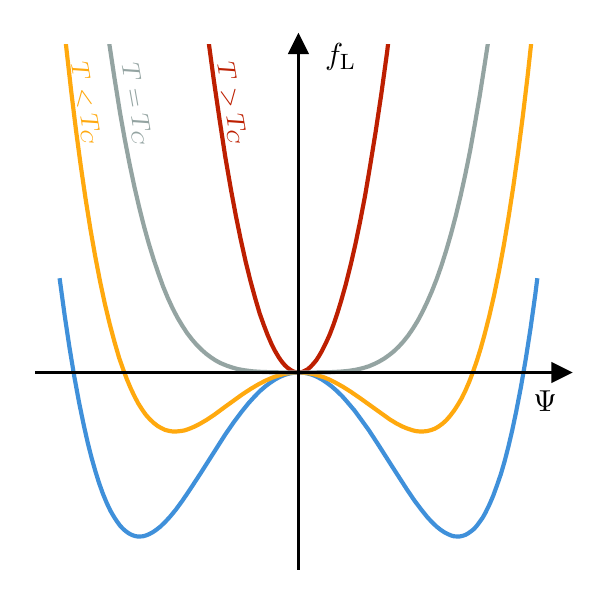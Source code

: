 \begingroup%
\makeatletter%
\begin{pgfpicture}%
\pgfpathrectangle{\pgfpointorigin}{\pgfqpoint{2.75in}{2.75in}}%
\pgfusepath{use as bounding box, clip}%
\begin{pgfscope}%
\pgfsetbuttcap%
\pgfsetmiterjoin%
\definecolor{currentfill}{rgb}{1.0,1.0,1.0}%
\pgfsetfillcolor{currentfill}%
\pgfsetlinewidth{0.0pt}%
\definecolor{currentstroke}{rgb}{1.0,1.0,1.0}%
\pgfsetstrokecolor{currentstroke}%
\pgfsetdash{}{0pt}%
\pgfpathmoveto{\pgfqpoint{0.0in}{0.0in}}%
\pgfpathlineto{\pgfqpoint{2.75in}{0.0in}}%
\pgfpathlineto{\pgfqpoint{2.75in}{2.75in}}%
\pgfpathlineto{\pgfqpoint{0.0in}{2.75in}}%
\pgfpathlineto{\pgfqpoint{0.0in}{0.0in}}%
\pgfpathclose%
\pgfusepath{fill}%
\end{pgfscope}%
\begin{pgfscope}%
\pgfsetbuttcap%
\pgfsetmiterjoin%
\definecolor{currentfill}{rgb}{1.0,1.0,1.0}%
\pgfsetfillcolor{currentfill}%
\pgfsetlinewidth{0.0pt}%
\definecolor{currentstroke}{rgb}{0.0,0.0,0.0}%
\pgfsetstrokecolor{currentstroke}%
\pgfsetstrokeopacity{0.0}%
\pgfsetdash{}{0pt}%
\pgfpathmoveto{\pgfqpoint{0.042in}{0.042in}}%
\pgfpathlineto{\pgfqpoint{2.667in}{0.042in}}%
\pgfpathlineto{\pgfqpoint{2.667in}{2.667in}}%
\pgfpathlineto{\pgfqpoint{0.042in}{2.667in}}%
\pgfpathlineto{\pgfqpoint{0.042in}{0.042in}}%
\pgfpathclose%
\pgfusepath{fill}%
\end{pgfscope}%
\begin{pgfscope}%
\definecolor{textcolor}{rgb}{0.0,0.0,0.0}%
\pgfsetstrokecolor{textcolor}%
\pgfsetfillcolor{textcolor}%
\pgftext[x=2.588in,y=0.934in,,top]{\color{textcolor}{\sffamily\fontsize{11.0}{13.2}\selectfont\catcode`\^=\active\def^{\ifmmode\sp\else\^{}\fi}\catcode`\%=\active\def%{\%}$\Psi$}}%
\end{pgfscope}%
\begin{pgfscope}%
\definecolor{textcolor}{rgb}{0.0,0.0,0.0}%
\pgfsetstrokecolor{textcolor}%
\pgfsetfillcolor{textcolor}%
\pgftext[x=1.564in,y=2.535in,,bottom]{\color{textcolor}{\sffamily\fontsize{11.0}{13.2}\selectfont\catcode`\^=\active\def^{\ifmmode\sp\else\^{}\fi}\catcode`\%=\active\def%{\%}$f_{\mathrm{L}}$}}%
\end{pgfscope}%
\begin{pgfscope}%
\pgfpathrectangle{\pgfqpoint{0.042in}{0.042in}}{\pgfqpoint{2.625in}{2.625in}}%
\pgfusepath{clip}%
\pgfsetrectcap%
\pgfsetroundjoin%
\pgfsetlinewidth{1.506pt}%
\definecolor{currentstroke}{rgb}{0.247,0.565,0.855}%
\pgfsetstrokecolor{currentstroke}%
\pgfsetdash{}{0pt}%
\pgfpathmoveto{\pgfqpoint{0.161in}{1.487in}}%
\pgfpathlineto{\pgfqpoint{0.185in}{1.311in}}%
\pgfpathlineto{\pgfqpoint{0.209in}{1.151in}}%
\pgfpathlineto{\pgfqpoint{0.233in}{1.006in}}%
\pgfpathlineto{\pgfqpoint{0.257in}{0.876in}}%
\pgfpathlineto{\pgfqpoint{0.281in}{0.76in}}%
\pgfpathlineto{\pgfqpoint{0.3in}{0.676in}}%
\pgfpathlineto{\pgfqpoint{0.319in}{0.601in}}%
\pgfpathlineto{\pgfqpoint{0.338in}{0.534in}}%
\pgfpathlineto{\pgfqpoint{0.357in}{0.473in}}%
\pgfpathlineto{\pgfqpoint{0.376in}{0.42in}}%
\pgfpathlineto{\pgfqpoint{0.395in}{0.374in}}%
\pgfpathlineto{\pgfqpoint{0.414in}{0.334in}}%
\pgfpathlineto{\pgfqpoint{0.434in}{0.3in}}%
\pgfpathlineto{\pgfqpoint{0.448in}{0.279in}}%
\pgfpathlineto{\pgfqpoint{0.462in}{0.26in}}%
\pgfpathlineto{\pgfqpoint{0.477in}{0.244in}}%
\pgfpathlineto{\pgfqpoint{0.491in}{0.232in}}%
\pgfpathlineto{\pgfqpoint{0.505in}{0.222in}}%
\pgfpathlineto{\pgfqpoint{0.52in}{0.214in}}%
\pgfpathlineto{\pgfqpoint{0.534in}{0.209in}}%
\pgfpathlineto{\pgfqpoint{0.548in}{0.206in}}%
\pgfpathlineto{\pgfqpoint{0.563in}{0.206in}}%
\pgfpathlineto{\pgfqpoint{0.577in}{0.207in}}%
\pgfpathlineto{\pgfqpoint{0.591in}{0.211in}}%
\pgfpathlineto{\pgfqpoint{0.606in}{0.217in}}%
\pgfpathlineto{\pgfqpoint{0.625in}{0.227in}}%
\pgfpathlineto{\pgfqpoint{0.644in}{0.24in}}%
\pgfpathlineto{\pgfqpoint{0.663in}{0.255in}}%
\pgfpathlineto{\pgfqpoint{0.687in}{0.278in}}%
\pgfpathlineto{\pgfqpoint{0.711in}{0.304in}}%
\pgfpathlineto{\pgfqpoint{0.74in}{0.339in}}%
\pgfpathlineto{\pgfqpoint{0.773in}{0.384in}}%
\pgfpathlineto{\pgfqpoint{0.811in}{0.44in}}%
\pgfpathlineto{\pgfqpoint{0.864in}{0.521in}}%
\pgfpathlineto{\pgfqpoint{0.988in}{0.716in}}%
\pgfpathlineto{\pgfqpoint{1.031in}{0.778in}}%
\pgfpathlineto{\pgfqpoint{1.07in}{0.83in}}%
\pgfpathlineto{\pgfqpoint{1.103in}{0.871in}}%
\pgfpathlineto{\pgfqpoint{1.132in}{0.903in}}%
\pgfpathlineto{\pgfqpoint{1.16in}{0.932in}}%
\pgfpathlineto{\pgfqpoint{1.189in}{0.957in}}%
\pgfpathlineto{\pgfqpoint{1.213in}{0.975in}}%
\pgfpathlineto{\pgfqpoint{1.237in}{0.991in}}%
\pgfpathlineto{\pgfqpoint{1.261in}{1.004in}}%
\pgfpathlineto{\pgfqpoint{1.285in}{1.014in}}%
\pgfpathlineto{\pgfqpoint{1.309in}{1.021in}}%
\pgfpathlineto{\pgfqpoint{1.328in}{1.024in}}%
\pgfpathlineto{\pgfqpoint{1.347in}{1.026in}}%
\pgfpathlineto{\pgfqpoint{1.366in}{1.026in}}%
\pgfpathlineto{\pgfqpoint{1.385in}{1.024in}}%
\pgfpathlineto{\pgfqpoint{1.404in}{1.02in}}%
\pgfpathlineto{\pgfqpoint{1.424in}{1.014in}}%
\pgfpathlineto{\pgfqpoint{1.447in}{1.004in}}%
\pgfpathlineto{\pgfqpoint{1.471in}{0.991in}}%
\pgfpathlineto{\pgfqpoint{1.495in}{0.975in}}%
\pgfpathlineto{\pgfqpoint{1.519in}{0.957in}}%
\pgfpathlineto{\pgfqpoint{1.543in}{0.936in}}%
\pgfpathlineto{\pgfqpoint{1.572in}{0.908in}}%
\pgfpathlineto{\pgfqpoint{1.6in}{0.876in}}%
\pgfpathlineto{\pgfqpoint{1.634in}{0.836in}}%
\pgfpathlineto{\pgfqpoint{1.667in}{0.791in}}%
\pgfpathlineto{\pgfqpoint{1.706in}{0.737in}}%
\pgfpathlineto{\pgfqpoint{1.753in}{0.665in}}%
\pgfpathlineto{\pgfqpoint{1.83in}{0.544in}}%
\pgfpathlineto{\pgfqpoint{1.897in}{0.44in}}%
\pgfpathlineto{\pgfqpoint{1.935in}{0.384in}}%
\pgfpathlineto{\pgfqpoint{1.969in}{0.339in}}%
\pgfpathlineto{\pgfqpoint{1.997in}{0.304in}}%
\pgfpathlineto{\pgfqpoint{2.021in}{0.278in}}%
\pgfpathlineto{\pgfqpoint{2.045in}{0.255in}}%
\pgfpathlineto{\pgfqpoint{2.064in}{0.24in}}%
\pgfpathlineto{\pgfqpoint{2.083in}{0.227in}}%
\pgfpathlineto{\pgfqpoint{2.103in}{0.217in}}%
\pgfpathlineto{\pgfqpoint{2.117in}{0.211in}}%
\pgfpathlineto{\pgfqpoint{2.131in}{0.207in}}%
\pgfpathlineto{\pgfqpoint{2.146in}{0.206in}}%
\pgfpathlineto{\pgfqpoint{2.16in}{0.206in}}%
\pgfpathlineto{\pgfqpoint{2.174in}{0.209in}}%
\pgfpathlineto{\pgfqpoint{2.189in}{0.214in}}%
\pgfpathlineto{\pgfqpoint{2.203in}{0.222in}}%
\pgfpathlineto{\pgfqpoint{2.217in}{0.232in}}%
\pgfpathlineto{\pgfqpoint{2.232in}{0.244in}}%
\pgfpathlineto{\pgfqpoint{2.246in}{0.26in}}%
\pgfpathlineto{\pgfqpoint{2.26in}{0.279in}}%
\pgfpathlineto{\pgfqpoint{2.275in}{0.3in}}%
\pgfpathlineto{\pgfqpoint{2.289in}{0.325in}}%
\pgfpathlineto{\pgfqpoint{2.308in}{0.364in}}%
\pgfpathlineto{\pgfqpoint{2.327in}{0.408in}}%
\pgfpathlineto{\pgfqpoint{2.346in}{0.46in}}%
\pgfpathlineto{\pgfqpoint{2.366in}{0.518in}}%
\pgfpathlineto{\pgfqpoint{2.385in}{0.583in}}%
\pgfpathlineto{\pgfqpoint{2.404in}{0.657in}}%
\pgfpathlineto{\pgfqpoint{2.423in}{0.738in}}%
\pgfpathlineto{\pgfqpoint{2.442in}{0.828in}}%
\pgfpathlineto{\pgfqpoint{2.466in}{0.952in}}%
\pgfpathlineto{\pgfqpoint{2.49in}{1.091in}}%
\pgfpathlineto{\pgfqpoint{2.514in}{1.245in}}%
\pgfpathlineto{\pgfqpoint{2.538in}{1.415in}}%
\pgfpathlineto{\pgfqpoint{2.547in}{1.487in}}%
\pgfpathlineto{\pgfqpoint{2.547in}{1.487in}}%
\pgfusepath{stroke}%
\end{pgfscope}%
\begin{pgfscope}%
\pgfpathrectangle{\pgfqpoint{0.042in}{0.042in}}{\pgfqpoint{2.625in}{2.625in}}%
\pgfusepath{clip}%
\pgfsetrectcap%
\pgfsetroundjoin%
\pgfsetlinewidth{1.506pt}%
\definecolor{currentstroke}{rgb}{1.0,0.663,0.055}%
\pgfsetstrokecolor{currentstroke}%
\pgfsetdash{}{0pt}%
\pgfpathmoveto{\pgfqpoint{0.19in}{2.677in}}%
\pgfpathlineto{\pgfqpoint{0.218in}{2.429in}}%
\pgfpathlineto{\pgfqpoint{0.242in}{2.234in}}%
\pgfpathlineto{\pgfqpoint{0.266in}{2.055in}}%
\pgfpathlineto{\pgfqpoint{0.29in}{1.891in}}%
\pgfpathlineto{\pgfqpoint{0.314in}{1.741in}}%
\pgfpathlineto{\pgfqpoint{0.338in}{1.605in}}%
\pgfpathlineto{\pgfqpoint{0.362in}{1.481in}}%
\pgfpathlineto{\pgfqpoint{0.386in}{1.369in}}%
\pgfpathlineto{\pgfqpoint{0.41in}{1.269in}}%
\pgfpathlineto{\pgfqpoint{0.434in}{1.179in}}%
\pgfpathlineto{\pgfqpoint{0.457in}{1.1in}}%
\pgfpathlineto{\pgfqpoint{0.477in}{1.043in}}%
\pgfpathlineto{\pgfqpoint{0.496in}{0.992in}}%
\pgfpathlineto{\pgfqpoint{0.515in}{0.947in}}%
\pgfpathlineto{\pgfqpoint{0.534in}{0.907in}}%
\pgfpathlineto{\pgfqpoint{0.553in}{0.871in}}%
\pgfpathlineto{\pgfqpoint{0.572in}{0.841in}}%
\pgfpathlineto{\pgfqpoint{0.591in}{0.814in}}%
\pgfpathlineto{\pgfqpoint{0.611in}{0.792in}}%
\pgfpathlineto{\pgfqpoint{0.63in}{0.774in}}%
\pgfpathlineto{\pgfqpoint{0.649in}{0.759in}}%
\pgfpathlineto{\pgfqpoint{0.668in}{0.748in}}%
\pgfpathlineto{\pgfqpoint{0.687in}{0.739in}}%
\pgfpathlineto{\pgfqpoint{0.706in}{0.734in}}%
\pgfpathlineto{\pgfqpoint{0.725in}{0.731in}}%
\pgfpathlineto{\pgfqpoint{0.744in}{0.731in}}%
\pgfpathlineto{\pgfqpoint{0.764in}{0.733in}}%
\pgfpathlineto{\pgfqpoint{0.783in}{0.736in}}%
\pgfpathlineto{\pgfqpoint{0.807in}{0.744in}}%
\pgfpathlineto{\pgfqpoint{0.831in}{0.754in}}%
\pgfpathlineto{\pgfqpoint{0.859in}{0.768in}}%
\pgfpathlineto{\pgfqpoint{0.893in}{0.788in}}%
\pgfpathlineto{\pgfqpoint{0.931in}{0.813in}}%
\pgfpathlineto{\pgfqpoint{0.988in}{0.855in}}%
\pgfpathlineto{\pgfqpoint{1.074in}{0.917in}}%
\pgfpathlineto{\pgfqpoint{1.117in}{0.945in}}%
\pgfpathlineto{\pgfqpoint{1.156in}{0.968in}}%
\pgfpathlineto{\pgfqpoint{1.189in}{0.985in}}%
\pgfpathlineto{\pgfqpoint{1.223in}{1.0in}}%
\pgfpathlineto{\pgfqpoint{1.251in}{1.01in}}%
\pgfpathlineto{\pgfqpoint{1.28in}{1.018in}}%
\pgfpathlineto{\pgfqpoint{1.309in}{1.023in}}%
\pgfpathlineto{\pgfqpoint{1.337in}{1.026in}}%
\pgfpathlineto{\pgfqpoint{1.366in}{1.026in}}%
\pgfpathlineto{\pgfqpoint{1.395in}{1.023in}}%
\pgfpathlineto{\pgfqpoint{1.424in}{1.019in}}%
\pgfpathlineto{\pgfqpoint{1.452in}{1.011in}}%
\pgfpathlineto{\pgfqpoint{1.481in}{1.002in}}%
\pgfpathlineto{\pgfqpoint{1.51in}{0.99in}}%
\pgfpathlineto{\pgfqpoint{1.543in}{0.973in}}%
\pgfpathlineto{\pgfqpoint{1.577in}{0.954in}}%
\pgfpathlineto{\pgfqpoint{1.615in}{0.93in}}%
\pgfpathlineto{\pgfqpoint{1.663in}{0.897in}}%
\pgfpathlineto{\pgfqpoint{1.811in}{0.791in}}%
\pgfpathlineto{\pgfqpoint{1.844in}{0.771in}}%
\pgfpathlineto{\pgfqpoint{1.873in}{0.756in}}%
\pgfpathlineto{\pgfqpoint{1.897in}{0.746in}}%
\pgfpathlineto{\pgfqpoint{1.921in}{0.738in}}%
\pgfpathlineto{\pgfqpoint{1.94in}{0.733in}}%
\pgfpathlineto{\pgfqpoint{1.959in}{0.731in}}%
\pgfpathlineto{\pgfqpoint{1.978in}{0.731in}}%
\pgfpathlineto{\pgfqpoint{1.997in}{0.733in}}%
\pgfpathlineto{\pgfqpoint{2.017in}{0.738in}}%
\pgfpathlineto{\pgfqpoint{2.036in}{0.745in}}%
\pgfpathlineto{\pgfqpoint{2.055in}{0.756in}}%
\pgfpathlineto{\pgfqpoint{2.074in}{0.77in}}%
\pgfpathlineto{\pgfqpoint{2.093in}{0.787in}}%
\pgfpathlineto{\pgfqpoint{2.112in}{0.809in}}%
\pgfpathlineto{\pgfqpoint{2.131in}{0.834in}}%
\pgfpathlineto{\pgfqpoint{2.15in}{0.863in}}%
\pgfpathlineto{\pgfqpoint{2.17in}{0.897in}}%
\pgfpathlineto{\pgfqpoint{2.189in}{0.936in}}%
\pgfpathlineto{\pgfqpoint{2.208in}{0.98in}}%
\pgfpathlineto{\pgfqpoint{2.227in}{1.03in}}%
\pgfpathlineto{\pgfqpoint{2.246in}{1.085in}}%
\pgfpathlineto{\pgfqpoint{2.265in}{1.146in}}%
\pgfpathlineto{\pgfqpoint{2.284in}{1.214in}}%
\pgfpathlineto{\pgfqpoint{2.308in}{1.308in}}%
\pgfpathlineto{\pgfqpoint{2.332in}{1.412in}}%
\pgfpathlineto{\pgfqpoint{2.356in}{1.529in}}%
\pgfpathlineto{\pgfqpoint{2.38in}{1.658in}}%
\pgfpathlineto{\pgfqpoint{2.404in}{1.8in}}%
\pgfpathlineto{\pgfqpoint{2.428in}{1.955in}}%
\pgfpathlineto{\pgfqpoint{2.452in}{2.125in}}%
\pgfpathlineto{\pgfqpoint{2.476in}{2.31in}}%
\pgfpathlineto{\pgfqpoint{2.5in}{2.511in}}%
\pgfpathlineto{\pgfqpoint{2.518in}{2.677in}}%
\pgfpathlineto{\pgfqpoint{2.518in}{2.677in}}%
\pgfusepath{stroke}%
\end{pgfscope}%
\begin{pgfscope}%
\pgfpathrectangle{\pgfqpoint{0.042in}{0.042in}}{\pgfqpoint{2.625in}{2.625in}}%
\pgfusepath{clip}%
\pgfsetrectcap%
\pgfsetroundjoin%
\pgfsetlinewidth{1.506pt}%
\definecolor{currentstroke}{rgb}{0.741,0.122,0.004}%
\pgfsetstrokecolor{currentstroke}%
\pgfsetdash{}{0pt}%
\pgfpathmoveto{\pgfqpoint{0.905in}{2.677in}}%
\pgfpathlineto{\pgfqpoint{0.931in}{2.485in}}%
\pgfpathlineto{\pgfqpoint{0.96in}{2.287in}}%
\pgfpathlineto{\pgfqpoint{0.988in}{2.104in}}%
\pgfpathlineto{\pgfqpoint{1.017in}{1.937in}}%
\pgfpathlineto{\pgfqpoint{1.041in}{1.809in}}%
\pgfpathlineto{\pgfqpoint{1.065in}{1.692in}}%
\pgfpathlineto{\pgfqpoint{1.089in}{1.584in}}%
\pgfpathlineto{\pgfqpoint{1.113in}{1.487in}}%
\pgfpathlineto{\pgfqpoint{1.137in}{1.399in}}%
\pgfpathlineto{\pgfqpoint{1.16in}{1.321in}}%
\pgfpathlineto{\pgfqpoint{1.18in}{1.265in}}%
\pgfpathlineto{\pgfqpoint{1.199in}{1.215in}}%
\pgfpathlineto{\pgfqpoint{1.218in}{1.171in}}%
\pgfpathlineto{\pgfqpoint{1.237in}{1.133in}}%
\pgfpathlineto{\pgfqpoint{1.256in}{1.101in}}%
\pgfpathlineto{\pgfqpoint{1.27in}{1.081in}}%
\pgfpathlineto{\pgfqpoint{1.285in}{1.063in}}%
\pgfpathlineto{\pgfqpoint{1.299in}{1.05in}}%
\pgfpathlineto{\pgfqpoint{1.314in}{1.039in}}%
\pgfpathlineto{\pgfqpoint{1.328in}{1.031in}}%
\pgfpathlineto{\pgfqpoint{1.342in}{1.027in}}%
\pgfpathlineto{\pgfqpoint{1.357in}{1.026in}}%
\pgfpathlineto{\pgfqpoint{1.371in}{1.028in}}%
\pgfpathlineto{\pgfqpoint{1.385in}{1.034in}}%
\pgfpathlineto{\pgfqpoint{1.4in}{1.042in}}%
\pgfpathlineto{\pgfqpoint{1.414in}{1.054in}}%
\pgfpathlineto{\pgfqpoint{1.428in}{1.069in}}%
\pgfpathlineto{\pgfqpoint{1.443in}{1.087in}}%
\pgfpathlineto{\pgfqpoint{1.457in}{1.109in}}%
\pgfpathlineto{\pgfqpoint{1.471in}{1.133in}}%
\pgfpathlineto{\pgfqpoint{1.49in}{1.171in}}%
\pgfpathlineto{\pgfqpoint{1.51in}{1.215in}}%
\pgfpathlineto{\pgfqpoint{1.529in}{1.265in}}%
\pgfpathlineto{\pgfqpoint{1.548in}{1.321in}}%
\pgfpathlineto{\pgfqpoint{1.567in}{1.383in}}%
\pgfpathlineto{\pgfqpoint{1.591in}{1.468in}}%
\pgfpathlineto{\pgfqpoint{1.615in}{1.564in}}%
\pgfpathlineto{\pgfqpoint{1.639in}{1.669in}}%
\pgfpathlineto{\pgfqpoint{1.663in}{1.785in}}%
\pgfpathlineto{\pgfqpoint{1.687in}{1.91in}}%
\pgfpathlineto{\pgfqpoint{1.71in}{2.046in}}%
\pgfpathlineto{\pgfqpoint{1.739in}{2.224in}}%
\pgfpathlineto{\pgfqpoint{1.768in}{2.417in}}%
\pgfpathlineto{\pgfqpoint{1.797in}{2.627in}}%
\pgfpathlineto{\pgfqpoint{1.803in}{2.677in}}%
\pgfpathlineto{\pgfqpoint{1.803in}{2.677in}}%
\pgfusepath{stroke}%
\end{pgfscope}%
\begin{pgfscope}%
\pgfpathrectangle{\pgfqpoint{0.042in}{0.042in}}{\pgfqpoint{2.625in}{2.625in}}%
\pgfusepath{clip}%
\pgfsetrectcap%
\pgfsetroundjoin%
\pgfsetlinewidth{1.506pt}%
\definecolor{currentstroke}{rgb}{0.58,0.643,0.635}%
\pgfsetstrokecolor{currentstroke}%
\pgfsetdash{}{0pt}%
\pgfpathmoveto{\pgfqpoint{0.407in}{2.677in}}%
\pgfpathlineto{\pgfqpoint{0.434in}{2.498in}}%
\pgfpathlineto{\pgfqpoint{0.462in}{2.323in}}%
\pgfpathlineto{\pgfqpoint{0.486in}{2.189in}}%
\pgfpathlineto{\pgfqpoint{0.51in}{2.066in}}%
\pgfpathlineto{\pgfqpoint{0.534in}{1.953in}}%
\pgfpathlineto{\pgfqpoint{0.558in}{1.85in}}%
\pgfpathlineto{\pgfqpoint{0.582in}{1.755in}}%
\pgfpathlineto{\pgfqpoint{0.606in}{1.669in}}%
\pgfpathlineto{\pgfqpoint{0.63in}{1.591in}}%
\pgfpathlineto{\pgfqpoint{0.654in}{1.52in}}%
\pgfpathlineto{\pgfqpoint{0.677in}{1.456in}}%
\pgfpathlineto{\pgfqpoint{0.701in}{1.398in}}%
\pgfpathlineto{\pgfqpoint{0.725in}{1.346in}}%
\pgfpathlineto{\pgfqpoint{0.749in}{1.3in}}%
\pgfpathlineto{\pgfqpoint{0.773in}{1.26in}}%
\pgfpathlineto{\pgfqpoint{0.797in}{1.223in}}%
\pgfpathlineto{\pgfqpoint{0.821in}{1.192in}}%
\pgfpathlineto{\pgfqpoint{0.845in}{1.164in}}%
\pgfpathlineto{\pgfqpoint{0.869in}{1.14in}}%
\pgfpathlineto{\pgfqpoint{0.893in}{1.119in}}%
\pgfpathlineto{\pgfqpoint{0.917in}{1.101in}}%
\pgfpathlineto{\pgfqpoint{0.94in}{1.086in}}%
\pgfpathlineto{\pgfqpoint{0.964in}{1.073in}}%
\pgfpathlineto{\pgfqpoint{0.993in}{1.061in}}%
\pgfpathlineto{\pgfqpoint{1.022in}{1.051in}}%
\pgfpathlineto{\pgfqpoint{1.05in}{1.043in}}%
\pgfpathlineto{\pgfqpoint{1.084in}{1.037in}}%
\pgfpathlineto{\pgfqpoint{1.122in}{1.032in}}%
\pgfpathlineto{\pgfqpoint{1.165in}{1.029in}}%
\pgfpathlineto{\pgfqpoint{1.223in}{1.027in}}%
\pgfpathlineto{\pgfqpoint{1.318in}{1.026in}}%
\pgfpathlineto{\pgfqpoint{1.505in}{1.027in}}%
\pgfpathlineto{\pgfqpoint{1.562in}{1.03in}}%
\pgfpathlineto{\pgfqpoint{1.605in}{1.034in}}%
\pgfpathlineto{\pgfqpoint{1.643in}{1.04in}}%
\pgfpathlineto{\pgfqpoint{1.677in}{1.048in}}%
\pgfpathlineto{\pgfqpoint{1.706in}{1.057in}}%
\pgfpathlineto{\pgfqpoint{1.734in}{1.069in}}%
\pgfpathlineto{\pgfqpoint{1.758in}{1.081in}}%
\pgfpathlineto{\pgfqpoint{1.782in}{1.095in}}%
\pgfpathlineto{\pgfqpoint{1.806in}{1.112in}}%
\pgfpathlineto{\pgfqpoint{1.83in}{1.131in}}%
\pgfpathlineto{\pgfqpoint{1.854in}{1.154in}}%
\pgfpathlineto{\pgfqpoint{1.878in}{1.18in}}%
\pgfpathlineto{\pgfqpoint{1.902in}{1.21in}}%
\pgfpathlineto{\pgfqpoint{1.926in}{1.245in}}%
\pgfpathlineto{\pgfqpoint{1.95in}{1.284in}}%
\pgfpathlineto{\pgfqpoint{1.973in}{1.327in}}%
\pgfpathlineto{\pgfqpoint{1.997in}{1.377in}}%
\pgfpathlineto{\pgfqpoint{2.021in}{1.432in}}%
\pgfpathlineto{\pgfqpoint{2.045in}{1.493in}}%
\pgfpathlineto{\pgfqpoint{2.069in}{1.561in}}%
\pgfpathlineto{\pgfqpoint{2.093in}{1.637in}}%
\pgfpathlineto{\pgfqpoint{2.117in}{1.72in}}%
\pgfpathlineto{\pgfqpoint{2.141in}{1.811in}}%
\pgfpathlineto{\pgfqpoint{2.165in}{1.911in}}%
\pgfpathlineto{\pgfqpoint{2.189in}{2.02in}}%
\pgfpathlineto{\pgfqpoint{2.213in}{2.139in}}%
\pgfpathlineto{\pgfqpoint{2.236in}{2.268in}}%
\pgfpathlineto{\pgfqpoint{2.26in}{2.408in}}%
\pgfpathlineto{\pgfqpoint{2.284in}{2.56in}}%
\pgfpathlineto{\pgfqpoint{2.302in}{2.677in}}%
\pgfpathlineto{\pgfqpoint{2.302in}{2.677in}}%
\pgfusepath{stroke}%
\end{pgfscope}%
\begin{pgfscope}%
\pgfsetbuttcap%
\pgfsetmiterjoin%
\definecolor{currentfill}{rgb}{0.0,0.0,0.0}%
\pgfsetfillcolor{currentfill}%
\pgfsetlinewidth{1.004pt}%
\definecolor{currentstroke}{rgb}{0.0,0.0,0.0}%
\pgfsetstrokecolor{currentstroke}%
\pgfsetdash{}{0pt}%
\pgfsys@defobject{currentmarker}{\pgfqpoint{-0.042in}{-0.042in}}{\pgfqpoint{0.042in}{0.042in}}{%
\pgfpathmoveto{\pgfqpoint{0.042in}{-0.0in}}%
\pgfpathlineto{\pgfqpoint{-0.042in}{0.042in}}%
\pgfpathlineto{\pgfqpoint{-0.042in}{-0.042in}}%
\pgfpathlineto{\pgfqpoint{0.042in}{-0.0in}}%
\pgfpathclose%
\pgfusepath{stroke,fill}%
}%
\begin{pgfscope}%
\pgfsys@transformshift{2.667in}{1.026in}%
\pgfsys@useobject{currentmarker}{}%
\end{pgfscope}%
\end{pgfscope}%
\begin{pgfscope}%
\pgfsetbuttcap%
\pgfsetmiterjoin%
\definecolor{currentfill}{rgb}{0.0,0.0,0.0}%
\pgfsetfillcolor{currentfill}%
\pgfsetlinewidth{1.004pt}%
\definecolor{currentstroke}{rgb}{0.0,0.0,0.0}%
\pgfsetstrokecolor{currentstroke}%
\pgfsetdash{}{0pt}%
\pgfsys@defobject{currentmarker}{\pgfqpoint{-0.042in}{-0.042in}}{\pgfqpoint{0.042in}{0.042in}}{%
\pgfpathmoveto{\pgfqpoint{0.0in}{0.042in}}%
\pgfpathlineto{\pgfqpoint{-0.042in}{-0.042in}}%
\pgfpathlineto{\pgfqpoint{0.042in}{-0.042in}}%
\pgfpathlineto{\pgfqpoint{0.0in}{0.042in}}%
\pgfpathclose%
\pgfusepath{stroke,fill}%
}%
\begin{pgfscope}%
\pgfsys@transformshift{1.354in}{2.667in}%
\pgfsys@useobject{currentmarker}{}%
\end{pgfscope}%
\end{pgfscope}%
\begin{pgfscope}%
\pgfsetrectcap%
\pgfsetmiterjoin%
\pgfsetlinewidth{0.803pt}%
\definecolor{currentstroke}{rgb}{0.0,0.0,0.0}%
\pgfsetstrokecolor{currentstroke}%
\pgfsetdash{}{0pt}%
\pgfpathmoveto{\pgfqpoint{1.354in}{0.042in}}%
\pgfpathlineto{\pgfqpoint{1.354in}{2.667in}}%
\pgfusepath{stroke}%
\end{pgfscope}%
\begin{pgfscope}%
\pgfsetrectcap%
\pgfsetmiterjoin%
\pgfsetlinewidth{0.803pt}%
\definecolor{currentstroke}{rgb}{0.0,0.0,0.0}%
\pgfsetstrokecolor{currentstroke}%
\pgfsetdash{}{0pt}%
\pgfpathmoveto{\pgfqpoint{0.042in}{1.026in}}%
\pgfpathlineto{\pgfqpoint{2.667in}{1.026in}}%
\pgfusepath{stroke}%
\end{pgfscope}%
\begin{pgfscope}%
\definecolor{textcolor}{rgb}{1.0,0.663,0.055}%
\pgfsetstrokecolor{textcolor}%
\pgfsetfillcolor{textcolor}%
\pgftext[x=0.216in, y=2.569in, left, base,rotate=280.0]{\color{textcolor}{\sffamily\fontsize{9.163}{10.996}\selectfont\catcode`\^=\active\def^{\ifmmode\sp\else\^{}\fi}\catcode`\%=\active\def%{\%}$T < T_C$}}%
\end{pgfscope}%
\begin{pgfscope}%
\definecolor{textcolor}{rgb}{0.741,0.122,0.004}%
\pgfsetstrokecolor{textcolor}%
\pgfsetfillcolor{textcolor}%
\pgftext[x=0.947in, y=2.569in, left, base,rotate=280.0]{\color{textcolor}{\sffamily\fontsize{9.163}{10.996}\selectfont\catcode`\^=\active\def^{\ifmmode\sp\else\^{}\fi}\catcode`\%=\active\def%{\%}$T > T_C$}}%
\end{pgfscope}%
\begin{pgfscope}%
\definecolor{textcolor}{rgb}{0.58,0.643,0.635}%
\pgfsetstrokecolor{textcolor}%
\pgfsetfillcolor{textcolor}%
\pgftext[x=0.47in, y=2.568in, left, base,rotate=280.0]{\color{textcolor}{\sffamily\fontsize{9.163}{10.996}\selectfont\catcode`\^=\active\def^{\ifmmode\sp\else\^{}\fi}\catcode`\%=\active\def%{\%}$T = T_C$}}%
\end{pgfscope}%
\end{pgfpicture}%
\makeatother%
\endgroup%
